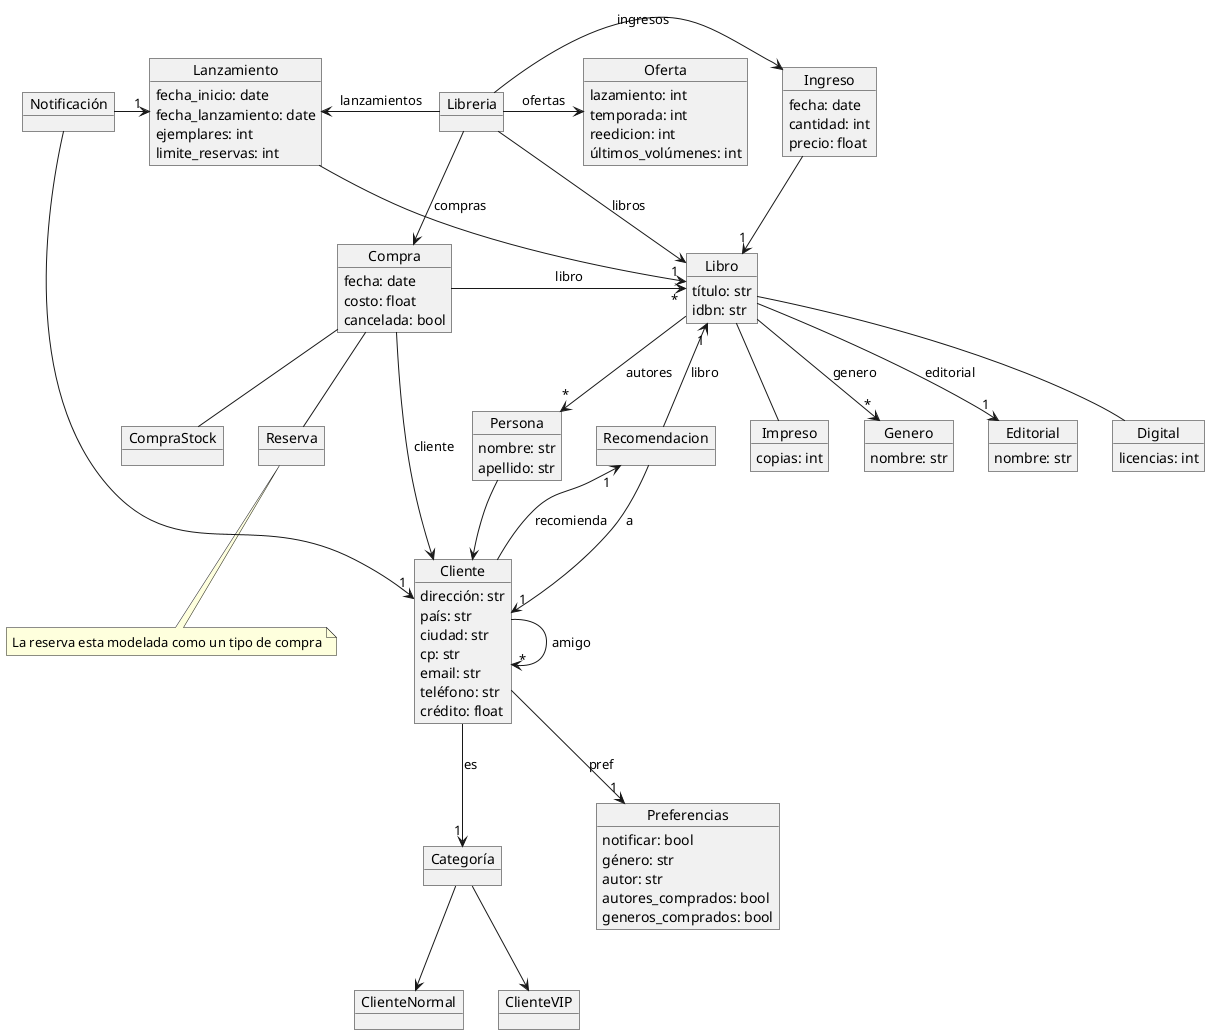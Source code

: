 @startuml


object Oferta {
    lazamiento: int
    temporada: int
    reedicion: int
    últimos_volúmenes: int
}


together {
    object Persona {
        nombre: str
        apellido: str
    }
    object Cliente {
        dirección: str
        país: str
        ciudad: str
        cp: str
        email: str
        teléfono: str
        crédito: float
    }

    object Categoría
    object ClienteNormal
    object ClienteVIP
}

object Preferencias {
    notificar: bool
    género: str
    autor: str
    autores_comprados: bool
    generos_comprados: bool
}

together {
    object Libro {
        título: str
        idbn: str
    }
    object Digital {
        licencias: int
    }
    object Impreso {
        copias: int
    }
    object Genero {
        nombre: str
    }
    object Editorial {
        nombre: str
    }
}




object Compra {
    fecha: date
    costo: float
    cancelada: bool
}
object CompraStock {
}
object Reserva {
}
note bottom of Reserva: La reserva esta modelada como un tipo de compra


object Ingreso {
    fecha: date
    cantidad: int
    precio: float
}

object Recomendacion

object Notificación

object Libreria {
}

object Lanzamiento {
    fecha_inicio: date
    fecha_lanzamiento: date
    ejemplares: int
    limite_reservas: int
}


Libreria -> Libro : libros
Libreria -> Compra : compras
Libreria -> Ingreso : ingresos
Libreria -> Oferta : ofertas
Libreria -l-> Lanzamiento : lanzamientos

/'
object Inventario
object StockDigital {
    licencias: int
}
object StockFisico {
    copias: int
}

Inventario -u- StockDigital
StockDigital -u- "1" Digital : en_stock
Inventario -u- StockFisico
StockFisico -u- "1" Impreso : en_stock
'/

Cliente -d-> "1" Preferencias : pref


Compra -> "*" Libro : libro
Compra -d- CompraStock
Compra -d- Reserva
Compra -> Cliente : cliente

Libro --> "*" Persona : autores
Libro --> "*" Genero: genero
Libro --> "1" Editorial: editorial

Persona -d-> Cliente
Cliente -d-> "1" Categoría : es
Categoría -d-> ClienteNormal
Categoría -d-> ClienteVIP

'Cliente ---> "*" Compra : realiza
Cliente -> "*" Cliente : amigo
Cliente -u-> "1" Recomendacion : recomienda
Recomendacion --> "1" Cliente : a
Recomendacion -l-> "1" Libro : libro


Libro -d- Digital
Libro -d- Impreso

Ingreso -d-> "1" Libro
Lanzamiento -d-> "1" Libro

Notificación -> "1" Cliente
Notificación -> "1" Lanzamiento

@enduml